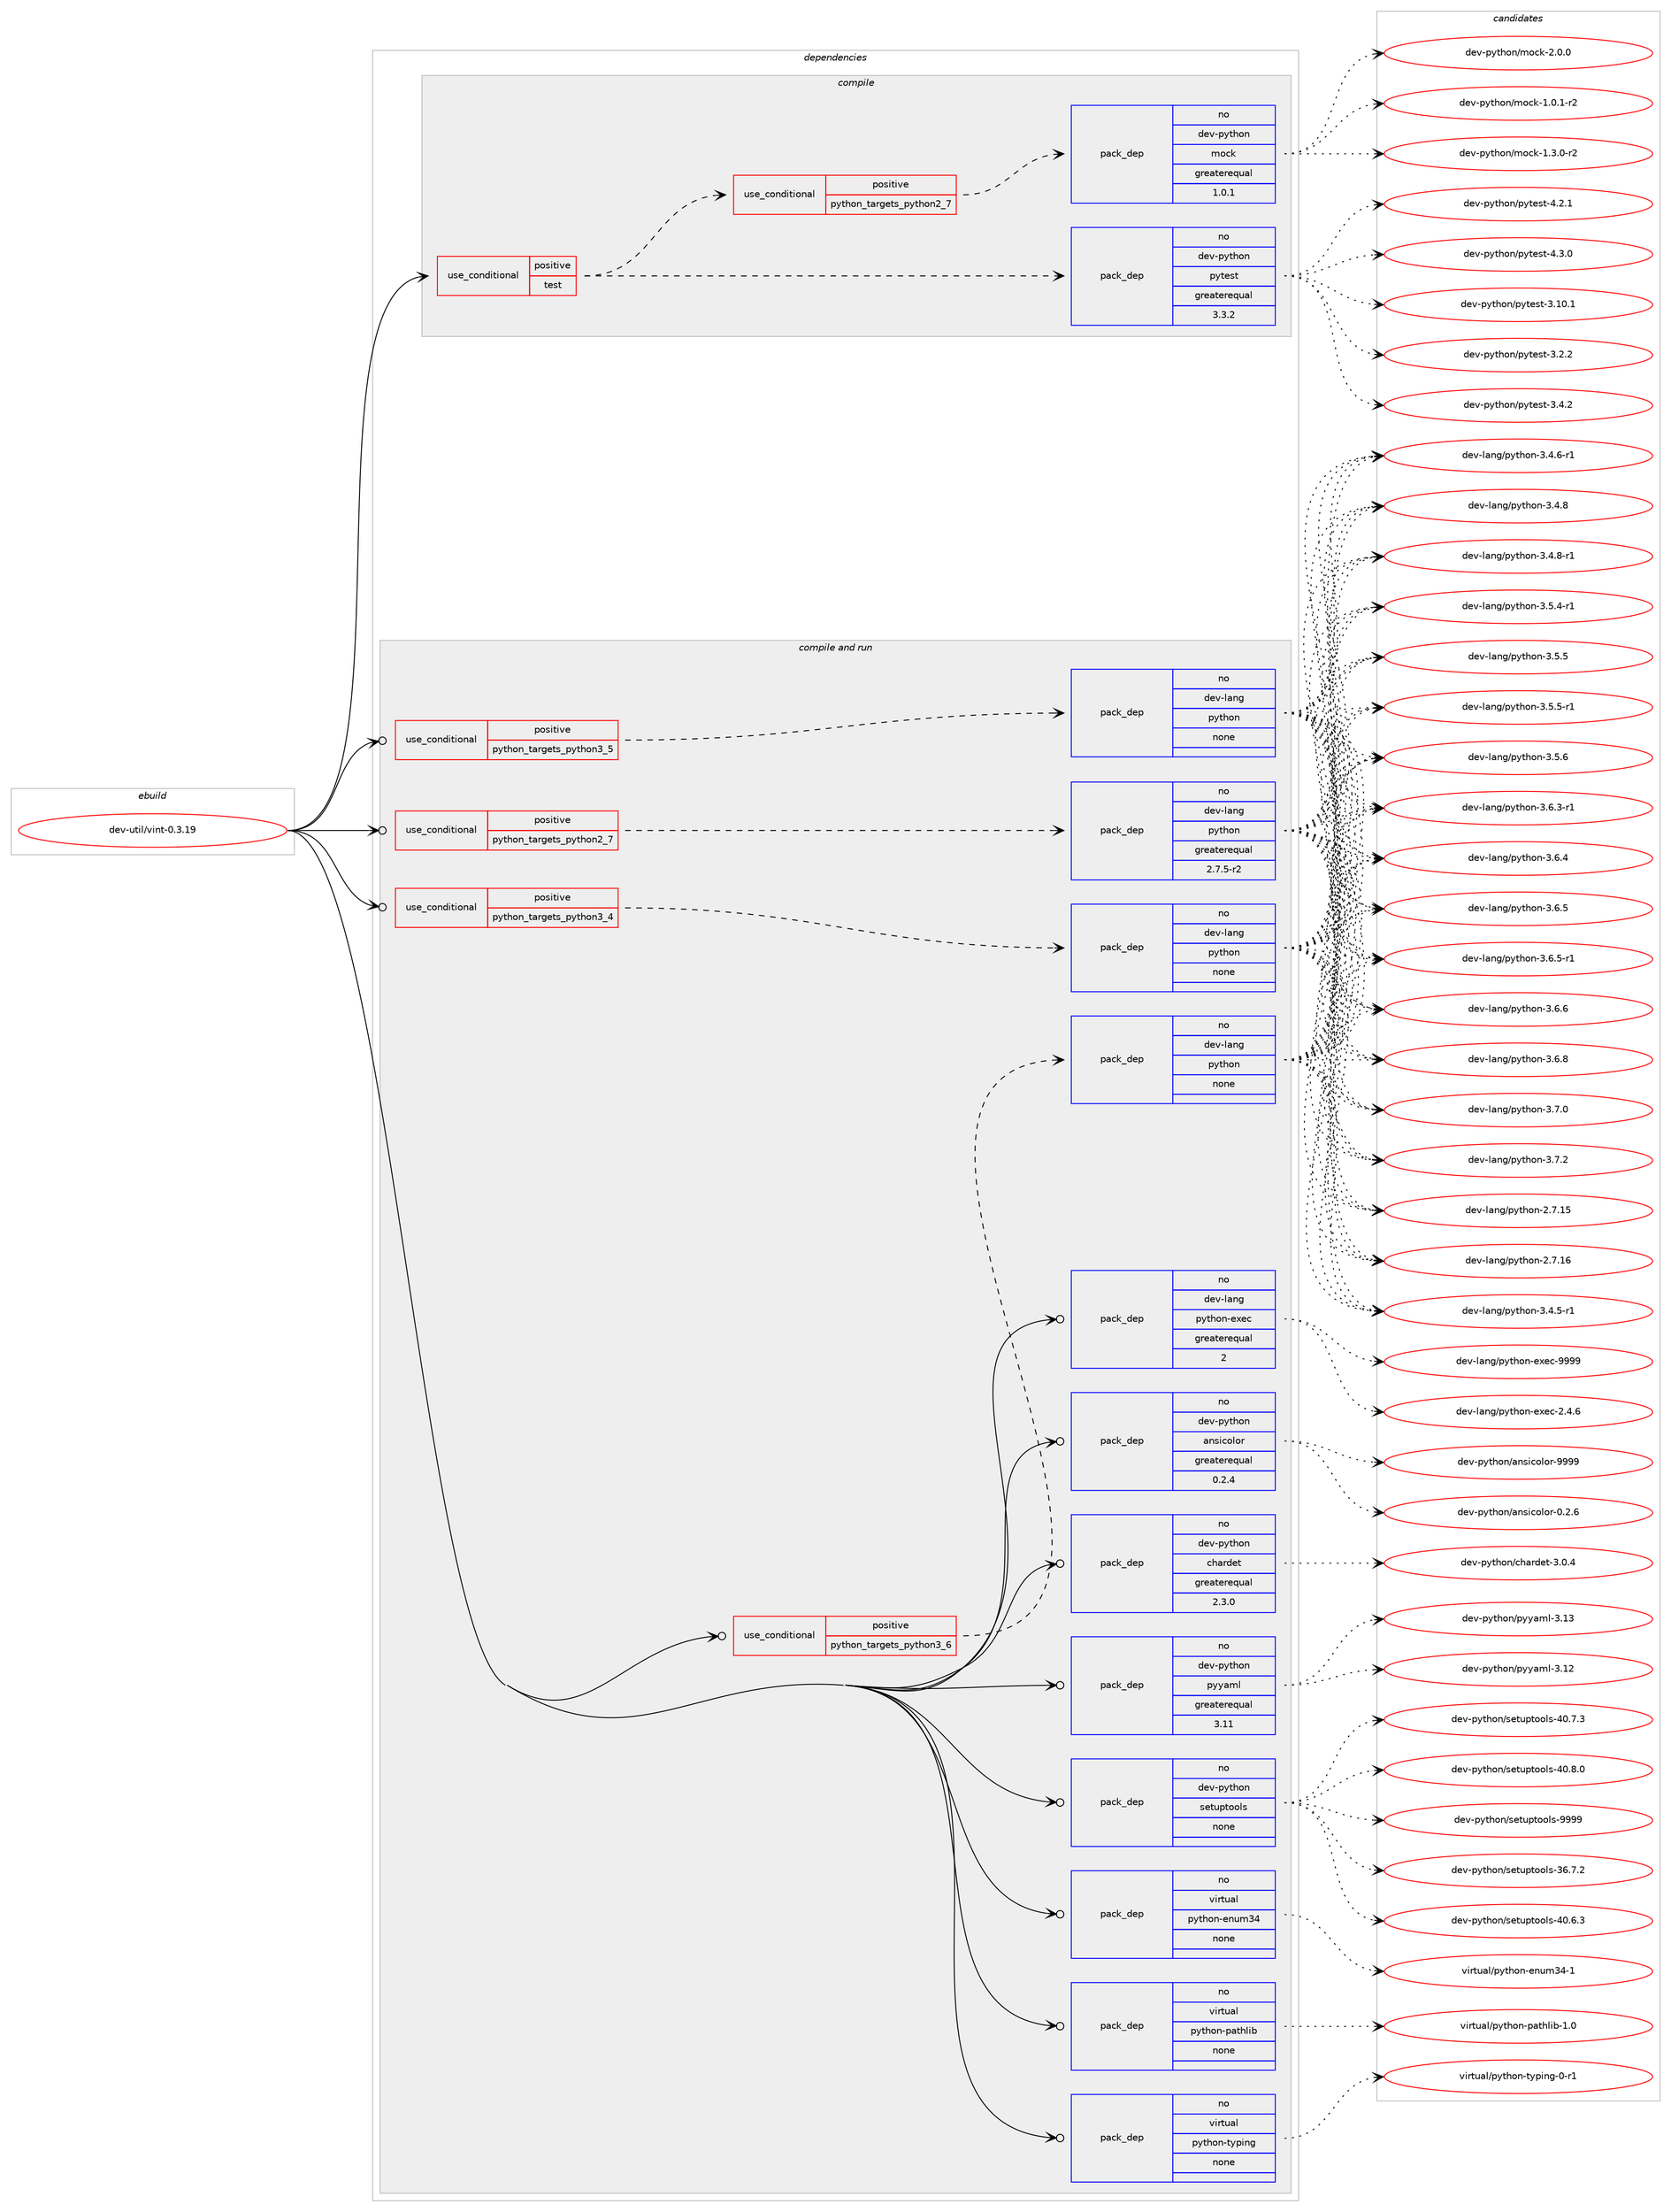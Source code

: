 digraph prolog {

# *************
# Graph options
# *************

newrank=true;
concentrate=true;
compound=true;
graph [rankdir=LR,fontname=Helvetica,fontsize=10,ranksep=1.5];#, ranksep=2.5, nodesep=0.2];
edge  [arrowhead=vee];
node  [fontname=Helvetica,fontsize=10];

# **********
# The ebuild
# **********

subgraph cluster_leftcol {
color=gray;
rank=same;
label=<<i>ebuild</i>>;
id [label="dev-util/vint-0.3.19", color=red, width=4, href="../dev-util/vint-0.3.19.svg"];
}

# ****************
# The dependencies
# ****************

subgraph cluster_midcol {
color=gray;
label=<<i>dependencies</i>>;
subgraph cluster_compile {
fillcolor="#eeeeee";
style=filled;
label=<<i>compile</i>>;
subgraph cond425218 {
dependency1549816 [label=<<TABLE BORDER="0" CELLBORDER="1" CELLSPACING="0" CELLPADDING="4"><TR><TD ROWSPAN="3" CELLPADDING="10">use_conditional</TD></TR><TR><TD>positive</TD></TR><TR><TD>test</TD></TR></TABLE>>, shape=none, color=red];
subgraph pack1100864 {
dependency1549817 [label=<<TABLE BORDER="0" CELLBORDER="1" CELLSPACING="0" CELLPADDING="4" WIDTH="220"><TR><TD ROWSPAN="6" CELLPADDING="30">pack_dep</TD></TR><TR><TD WIDTH="110">no</TD></TR><TR><TD>dev-python</TD></TR><TR><TD>pytest</TD></TR><TR><TD>greaterequal</TD></TR><TR><TD>3.3.2</TD></TR></TABLE>>, shape=none, color=blue];
}
dependency1549816:e -> dependency1549817:w [weight=20,style="dashed",arrowhead="vee"];
subgraph cond425219 {
dependency1549818 [label=<<TABLE BORDER="0" CELLBORDER="1" CELLSPACING="0" CELLPADDING="4"><TR><TD ROWSPAN="3" CELLPADDING="10">use_conditional</TD></TR><TR><TD>positive</TD></TR><TR><TD>python_targets_python2_7</TD></TR></TABLE>>, shape=none, color=red];
subgraph pack1100865 {
dependency1549819 [label=<<TABLE BORDER="0" CELLBORDER="1" CELLSPACING="0" CELLPADDING="4" WIDTH="220"><TR><TD ROWSPAN="6" CELLPADDING="30">pack_dep</TD></TR><TR><TD WIDTH="110">no</TD></TR><TR><TD>dev-python</TD></TR><TR><TD>mock</TD></TR><TR><TD>greaterequal</TD></TR><TR><TD>1.0.1</TD></TR></TABLE>>, shape=none, color=blue];
}
dependency1549818:e -> dependency1549819:w [weight=20,style="dashed",arrowhead="vee"];
}
dependency1549816:e -> dependency1549818:w [weight=20,style="dashed",arrowhead="vee"];
}
id:e -> dependency1549816:w [weight=20,style="solid",arrowhead="vee"];
}
subgraph cluster_compileandrun {
fillcolor="#eeeeee";
style=filled;
label=<<i>compile and run</i>>;
subgraph cond425220 {
dependency1549820 [label=<<TABLE BORDER="0" CELLBORDER="1" CELLSPACING="0" CELLPADDING="4"><TR><TD ROWSPAN="3" CELLPADDING="10">use_conditional</TD></TR><TR><TD>positive</TD></TR><TR><TD>python_targets_python2_7</TD></TR></TABLE>>, shape=none, color=red];
subgraph pack1100866 {
dependency1549821 [label=<<TABLE BORDER="0" CELLBORDER="1" CELLSPACING="0" CELLPADDING="4" WIDTH="220"><TR><TD ROWSPAN="6" CELLPADDING="30">pack_dep</TD></TR><TR><TD WIDTH="110">no</TD></TR><TR><TD>dev-lang</TD></TR><TR><TD>python</TD></TR><TR><TD>greaterequal</TD></TR><TR><TD>2.7.5-r2</TD></TR></TABLE>>, shape=none, color=blue];
}
dependency1549820:e -> dependency1549821:w [weight=20,style="dashed",arrowhead="vee"];
}
id:e -> dependency1549820:w [weight=20,style="solid",arrowhead="odotvee"];
subgraph cond425221 {
dependency1549822 [label=<<TABLE BORDER="0" CELLBORDER="1" CELLSPACING="0" CELLPADDING="4"><TR><TD ROWSPAN="3" CELLPADDING="10">use_conditional</TD></TR><TR><TD>positive</TD></TR><TR><TD>python_targets_python3_4</TD></TR></TABLE>>, shape=none, color=red];
subgraph pack1100867 {
dependency1549823 [label=<<TABLE BORDER="0" CELLBORDER="1" CELLSPACING="0" CELLPADDING="4" WIDTH="220"><TR><TD ROWSPAN="6" CELLPADDING="30">pack_dep</TD></TR><TR><TD WIDTH="110">no</TD></TR><TR><TD>dev-lang</TD></TR><TR><TD>python</TD></TR><TR><TD>none</TD></TR><TR><TD></TD></TR></TABLE>>, shape=none, color=blue];
}
dependency1549822:e -> dependency1549823:w [weight=20,style="dashed",arrowhead="vee"];
}
id:e -> dependency1549822:w [weight=20,style="solid",arrowhead="odotvee"];
subgraph cond425222 {
dependency1549824 [label=<<TABLE BORDER="0" CELLBORDER="1" CELLSPACING="0" CELLPADDING="4"><TR><TD ROWSPAN="3" CELLPADDING="10">use_conditional</TD></TR><TR><TD>positive</TD></TR><TR><TD>python_targets_python3_5</TD></TR></TABLE>>, shape=none, color=red];
subgraph pack1100868 {
dependency1549825 [label=<<TABLE BORDER="0" CELLBORDER="1" CELLSPACING="0" CELLPADDING="4" WIDTH="220"><TR><TD ROWSPAN="6" CELLPADDING="30">pack_dep</TD></TR><TR><TD WIDTH="110">no</TD></TR><TR><TD>dev-lang</TD></TR><TR><TD>python</TD></TR><TR><TD>none</TD></TR><TR><TD></TD></TR></TABLE>>, shape=none, color=blue];
}
dependency1549824:e -> dependency1549825:w [weight=20,style="dashed",arrowhead="vee"];
}
id:e -> dependency1549824:w [weight=20,style="solid",arrowhead="odotvee"];
subgraph cond425223 {
dependency1549826 [label=<<TABLE BORDER="0" CELLBORDER="1" CELLSPACING="0" CELLPADDING="4"><TR><TD ROWSPAN="3" CELLPADDING="10">use_conditional</TD></TR><TR><TD>positive</TD></TR><TR><TD>python_targets_python3_6</TD></TR></TABLE>>, shape=none, color=red];
subgraph pack1100869 {
dependency1549827 [label=<<TABLE BORDER="0" CELLBORDER="1" CELLSPACING="0" CELLPADDING="4" WIDTH="220"><TR><TD ROWSPAN="6" CELLPADDING="30">pack_dep</TD></TR><TR><TD WIDTH="110">no</TD></TR><TR><TD>dev-lang</TD></TR><TR><TD>python</TD></TR><TR><TD>none</TD></TR><TR><TD></TD></TR></TABLE>>, shape=none, color=blue];
}
dependency1549826:e -> dependency1549827:w [weight=20,style="dashed",arrowhead="vee"];
}
id:e -> dependency1549826:w [weight=20,style="solid",arrowhead="odotvee"];
subgraph pack1100870 {
dependency1549828 [label=<<TABLE BORDER="0" CELLBORDER="1" CELLSPACING="0" CELLPADDING="4" WIDTH="220"><TR><TD ROWSPAN="6" CELLPADDING="30">pack_dep</TD></TR><TR><TD WIDTH="110">no</TD></TR><TR><TD>dev-lang</TD></TR><TR><TD>python-exec</TD></TR><TR><TD>greaterequal</TD></TR><TR><TD>2</TD></TR></TABLE>>, shape=none, color=blue];
}
id:e -> dependency1549828:w [weight=20,style="solid",arrowhead="odotvee"];
subgraph pack1100871 {
dependency1549829 [label=<<TABLE BORDER="0" CELLBORDER="1" CELLSPACING="0" CELLPADDING="4" WIDTH="220"><TR><TD ROWSPAN="6" CELLPADDING="30">pack_dep</TD></TR><TR><TD WIDTH="110">no</TD></TR><TR><TD>dev-python</TD></TR><TR><TD>ansicolor</TD></TR><TR><TD>greaterequal</TD></TR><TR><TD>0.2.4</TD></TR></TABLE>>, shape=none, color=blue];
}
id:e -> dependency1549829:w [weight=20,style="solid",arrowhead="odotvee"];
subgraph pack1100872 {
dependency1549830 [label=<<TABLE BORDER="0" CELLBORDER="1" CELLSPACING="0" CELLPADDING="4" WIDTH="220"><TR><TD ROWSPAN="6" CELLPADDING="30">pack_dep</TD></TR><TR><TD WIDTH="110">no</TD></TR><TR><TD>dev-python</TD></TR><TR><TD>chardet</TD></TR><TR><TD>greaterequal</TD></TR><TR><TD>2.3.0</TD></TR></TABLE>>, shape=none, color=blue];
}
id:e -> dependency1549830:w [weight=20,style="solid",arrowhead="odotvee"];
subgraph pack1100873 {
dependency1549831 [label=<<TABLE BORDER="0" CELLBORDER="1" CELLSPACING="0" CELLPADDING="4" WIDTH="220"><TR><TD ROWSPAN="6" CELLPADDING="30">pack_dep</TD></TR><TR><TD WIDTH="110">no</TD></TR><TR><TD>dev-python</TD></TR><TR><TD>pyyaml</TD></TR><TR><TD>greaterequal</TD></TR><TR><TD>3.11</TD></TR></TABLE>>, shape=none, color=blue];
}
id:e -> dependency1549831:w [weight=20,style="solid",arrowhead="odotvee"];
subgraph pack1100874 {
dependency1549832 [label=<<TABLE BORDER="0" CELLBORDER="1" CELLSPACING="0" CELLPADDING="4" WIDTH="220"><TR><TD ROWSPAN="6" CELLPADDING="30">pack_dep</TD></TR><TR><TD WIDTH="110">no</TD></TR><TR><TD>dev-python</TD></TR><TR><TD>setuptools</TD></TR><TR><TD>none</TD></TR><TR><TD></TD></TR></TABLE>>, shape=none, color=blue];
}
id:e -> dependency1549832:w [weight=20,style="solid",arrowhead="odotvee"];
subgraph pack1100875 {
dependency1549833 [label=<<TABLE BORDER="0" CELLBORDER="1" CELLSPACING="0" CELLPADDING="4" WIDTH="220"><TR><TD ROWSPAN="6" CELLPADDING="30">pack_dep</TD></TR><TR><TD WIDTH="110">no</TD></TR><TR><TD>virtual</TD></TR><TR><TD>python-enum34</TD></TR><TR><TD>none</TD></TR><TR><TD></TD></TR></TABLE>>, shape=none, color=blue];
}
id:e -> dependency1549833:w [weight=20,style="solid",arrowhead="odotvee"];
subgraph pack1100876 {
dependency1549834 [label=<<TABLE BORDER="0" CELLBORDER="1" CELLSPACING="0" CELLPADDING="4" WIDTH="220"><TR><TD ROWSPAN="6" CELLPADDING="30">pack_dep</TD></TR><TR><TD WIDTH="110">no</TD></TR><TR><TD>virtual</TD></TR><TR><TD>python-pathlib</TD></TR><TR><TD>none</TD></TR><TR><TD></TD></TR></TABLE>>, shape=none, color=blue];
}
id:e -> dependency1549834:w [weight=20,style="solid",arrowhead="odotvee"];
subgraph pack1100877 {
dependency1549835 [label=<<TABLE BORDER="0" CELLBORDER="1" CELLSPACING="0" CELLPADDING="4" WIDTH="220"><TR><TD ROWSPAN="6" CELLPADDING="30">pack_dep</TD></TR><TR><TD WIDTH="110">no</TD></TR><TR><TD>virtual</TD></TR><TR><TD>python-typing</TD></TR><TR><TD>none</TD></TR><TR><TD></TD></TR></TABLE>>, shape=none, color=blue];
}
id:e -> dependency1549835:w [weight=20,style="solid",arrowhead="odotvee"];
}
subgraph cluster_run {
fillcolor="#eeeeee";
style=filled;
label=<<i>run</i>>;
}
}

# **************
# The candidates
# **************

subgraph cluster_choices {
rank=same;
color=gray;
label=<<i>candidates</i>>;

subgraph choice1100864 {
color=black;
nodesep=1;
choice100101118451121211161041111104711212111610111511645514649484649 [label="dev-python/pytest-3.10.1", color=red, width=4,href="../dev-python/pytest-3.10.1.svg"];
choice1001011184511212111610411111047112121116101115116455146504650 [label="dev-python/pytest-3.2.2", color=red, width=4,href="../dev-python/pytest-3.2.2.svg"];
choice1001011184511212111610411111047112121116101115116455146524650 [label="dev-python/pytest-3.4.2", color=red, width=4,href="../dev-python/pytest-3.4.2.svg"];
choice1001011184511212111610411111047112121116101115116455246504649 [label="dev-python/pytest-4.2.1", color=red, width=4,href="../dev-python/pytest-4.2.1.svg"];
choice1001011184511212111610411111047112121116101115116455246514648 [label="dev-python/pytest-4.3.0", color=red, width=4,href="../dev-python/pytest-4.3.0.svg"];
dependency1549817:e -> choice100101118451121211161041111104711212111610111511645514649484649:w [style=dotted,weight="100"];
dependency1549817:e -> choice1001011184511212111610411111047112121116101115116455146504650:w [style=dotted,weight="100"];
dependency1549817:e -> choice1001011184511212111610411111047112121116101115116455146524650:w [style=dotted,weight="100"];
dependency1549817:e -> choice1001011184511212111610411111047112121116101115116455246504649:w [style=dotted,weight="100"];
dependency1549817:e -> choice1001011184511212111610411111047112121116101115116455246514648:w [style=dotted,weight="100"];
}
subgraph choice1100865 {
color=black;
nodesep=1;
choice1001011184511212111610411111047109111991074549464846494511450 [label="dev-python/mock-1.0.1-r2", color=red, width=4,href="../dev-python/mock-1.0.1-r2.svg"];
choice1001011184511212111610411111047109111991074549465146484511450 [label="dev-python/mock-1.3.0-r2", color=red, width=4,href="../dev-python/mock-1.3.0-r2.svg"];
choice100101118451121211161041111104710911199107455046484648 [label="dev-python/mock-2.0.0", color=red, width=4,href="../dev-python/mock-2.0.0.svg"];
dependency1549819:e -> choice1001011184511212111610411111047109111991074549464846494511450:w [style=dotted,weight="100"];
dependency1549819:e -> choice1001011184511212111610411111047109111991074549465146484511450:w [style=dotted,weight="100"];
dependency1549819:e -> choice100101118451121211161041111104710911199107455046484648:w [style=dotted,weight="100"];
}
subgraph choice1100866 {
color=black;
nodesep=1;
choice10010111845108971101034711212111610411111045504655464953 [label="dev-lang/python-2.7.15", color=red, width=4,href="../dev-lang/python-2.7.15.svg"];
choice10010111845108971101034711212111610411111045504655464954 [label="dev-lang/python-2.7.16", color=red, width=4,href="../dev-lang/python-2.7.16.svg"];
choice1001011184510897110103471121211161041111104551465246534511449 [label="dev-lang/python-3.4.5-r1", color=red, width=4,href="../dev-lang/python-3.4.5-r1.svg"];
choice1001011184510897110103471121211161041111104551465246544511449 [label="dev-lang/python-3.4.6-r1", color=red, width=4,href="../dev-lang/python-3.4.6-r1.svg"];
choice100101118451089711010347112121116104111110455146524656 [label="dev-lang/python-3.4.8", color=red, width=4,href="../dev-lang/python-3.4.8.svg"];
choice1001011184510897110103471121211161041111104551465246564511449 [label="dev-lang/python-3.4.8-r1", color=red, width=4,href="../dev-lang/python-3.4.8-r1.svg"];
choice1001011184510897110103471121211161041111104551465346524511449 [label="dev-lang/python-3.5.4-r1", color=red, width=4,href="../dev-lang/python-3.5.4-r1.svg"];
choice100101118451089711010347112121116104111110455146534653 [label="dev-lang/python-3.5.5", color=red, width=4,href="../dev-lang/python-3.5.5.svg"];
choice1001011184510897110103471121211161041111104551465346534511449 [label="dev-lang/python-3.5.5-r1", color=red, width=4,href="../dev-lang/python-3.5.5-r1.svg"];
choice100101118451089711010347112121116104111110455146534654 [label="dev-lang/python-3.5.6", color=red, width=4,href="../dev-lang/python-3.5.6.svg"];
choice1001011184510897110103471121211161041111104551465446514511449 [label="dev-lang/python-3.6.3-r1", color=red, width=4,href="../dev-lang/python-3.6.3-r1.svg"];
choice100101118451089711010347112121116104111110455146544652 [label="dev-lang/python-3.6.4", color=red, width=4,href="../dev-lang/python-3.6.4.svg"];
choice100101118451089711010347112121116104111110455146544653 [label="dev-lang/python-3.6.5", color=red, width=4,href="../dev-lang/python-3.6.5.svg"];
choice1001011184510897110103471121211161041111104551465446534511449 [label="dev-lang/python-3.6.5-r1", color=red, width=4,href="../dev-lang/python-3.6.5-r1.svg"];
choice100101118451089711010347112121116104111110455146544654 [label="dev-lang/python-3.6.6", color=red, width=4,href="../dev-lang/python-3.6.6.svg"];
choice100101118451089711010347112121116104111110455146544656 [label="dev-lang/python-3.6.8", color=red, width=4,href="../dev-lang/python-3.6.8.svg"];
choice100101118451089711010347112121116104111110455146554648 [label="dev-lang/python-3.7.0", color=red, width=4,href="../dev-lang/python-3.7.0.svg"];
choice100101118451089711010347112121116104111110455146554650 [label="dev-lang/python-3.7.2", color=red, width=4,href="../dev-lang/python-3.7.2.svg"];
dependency1549821:e -> choice10010111845108971101034711212111610411111045504655464953:w [style=dotted,weight="100"];
dependency1549821:e -> choice10010111845108971101034711212111610411111045504655464954:w [style=dotted,weight="100"];
dependency1549821:e -> choice1001011184510897110103471121211161041111104551465246534511449:w [style=dotted,weight="100"];
dependency1549821:e -> choice1001011184510897110103471121211161041111104551465246544511449:w [style=dotted,weight="100"];
dependency1549821:e -> choice100101118451089711010347112121116104111110455146524656:w [style=dotted,weight="100"];
dependency1549821:e -> choice1001011184510897110103471121211161041111104551465246564511449:w [style=dotted,weight="100"];
dependency1549821:e -> choice1001011184510897110103471121211161041111104551465346524511449:w [style=dotted,weight="100"];
dependency1549821:e -> choice100101118451089711010347112121116104111110455146534653:w [style=dotted,weight="100"];
dependency1549821:e -> choice1001011184510897110103471121211161041111104551465346534511449:w [style=dotted,weight="100"];
dependency1549821:e -> choice100101118451089711010347112121116104111110455146534654:w [style=dotted,weight="100"];
dependency1549821:e -> choice1001011184510897110103471121211161041111104551465446514511449:w [style=dotted,weight="100"];
dependency1549821:e -> choice100101118451089711010347112121116104111110455146544652:w [style=dotted,weight="100"];
dependency1549821:e -> choice100101118451089711010347112121116104111110455146544653:w [style=dotted,weight="100"];
dependency1549821:e -> choice1001011184510897110103471121211161041111104551465446534511449:w [style=dotted,weight="100"];
dependency1549821:e -> choice100101118451089711010347112121116104111110455146544654:w [style=dotted,weight="100"];
dependency1549821:e -> choice100101118451089711010347112121116104111110455146544656:w [style=dotted,weight="100"];
dependency1549821:e -> choice100101118451089711010347112121116104111110455146554648:w [style=dotted,weight="100"];
dependency1549821:e -> choice100101118451089711010347112121116104111110455146554650:w [style=dotted,weight="100"];
}
subgraph choice1100867 {
color=black;
nodesep=1;
choice10010111845108971101034711212111610411111045504655464953 [label="dev-lang/python-2.7.15", color=red, width=4,href="../dev-lang/python-2.7.15.svg"];
choice10010111845108971101034711212111610411111045504655464954 [label="dev-lang/python-2.7.16", color=red, width=4,href="../dev-lang/python-2.7.16.svg"];
choice1001011184510897110103471121211161041111104551465246534511449 [label="dev-lang/python-3.4.5-r1", color=red, width=4,href="../dev-lang/python-3.4.5-r1.svg"];
choice1001011184510897110103471121211161041111104551465246544511449 [label="dev-lang/python-3.4.6-r1", color=red, width=4,href="../dev-lang/python-3.4.6-r1.svg"];
choice100101118451089711010347112121116104111110455146524656 [label="dev-lang/python-3.4.8", color=red, width=4,href="../dev-lang/python-3.4.8.svg"];
choice1001011184510897110103471121211161041111104551465246564511449 [label="dev-lang/python-3.4.8-r1", color=red, width=4,href="../dev-lang/python-3.4.8-r1.svg"];
choice1001011184510897110103471121211161041111104551465346524511449 [label="dev-lang/python-3.5.4-r1", color=red, width=4,href="../dev-lang/python-3.5.4-r1.svg"];
choice100101118451089711010347112121116104111110455146534653 [label="dev-lang/python-3.5.5", color=red, width=4,href="../dev-lang/python-3.5.5.svg"];
choice1001011184510897110103471121211161041111104551465346534511449 [label="dev-lang/python-3.5.5-r1", color=red, width=4,href="../dev-lang/python-3.5.5-r1.svg"];
choice100101118451089711010347112121116104111110455146534654 [label="dev-lang/python-3.5.6", color=red, width=4,href="../dev-lang/python-3.5.6.svg"];
choice1001011184510897110103471121211161041111104551465446514511449 [label="dev-lang/python-3.6.3-r1", color=red, width=4,href="../dev-lang/python-3.6.3-r1.svg"];
choice100101118451089711010347112121116104111110455146544652 [label="dev-lang/python-3.6.4", color=red, width=4,href="../dev-lang/python-3.6.4.svg"];
choice100101118451089711010347112121116104111110455146544653 [label="dev-lang/python-3.6.5", color=red, width=4,href="../dev-lang/python-3.6.5.svg"];
choice1001011184510897110103471121211161041111104551465446534511449 [label="dev-lang/python-3.6.5-r1", color=red, width=4,href="../dev-lang/python-3.6.5-r1.svg"];
choice100101118451089711010347112121116104111110455146544654 [label="dev-lang/python-3.6.6", color=red, width=4,href="../dev-lang/python-3.6.6.svg"];
choice100101118451089711010347112121116104111110455146544656 [label="dev-lang/python-3.6.8", color=red, width=4,href="../dev-lang/python-3.6.8.svg"];
choice100101118451089711010347112121116104111110455146554648 [label="dev-lang/python-3.7.0", color=red, width=4,href="../dev-lang/python-3.7.0.svg"];
choice100101118451089711010347112121116104111110455146554650 [label="dev-lang/python-3.7.2", color=red, width=4,href="../dev-lang/python-3.7.2.svg"];
dependency1549823:e -> choice10010111845108971101034711212111610411111045504655464953:w [style=dotted,weight="100"];
dependency1549823:e -> choice10010111845108971101034711212111610411111045504655464954:w [style=dotted,weight="100"];
dependency1549823:e -> choice1001011184510897110103471121211161041111104551465246534511449:w [style=dotted,weight="100"];
dependency1549823:e -> choice1001011184510897110103471121211161041111104551465246544511449:w [style=dotted,weight="100"];
dependency1549823:e -> choice100101118451089711010347112121116104111110455146524656:w [style=dotted,weight="100"];
dependency1549823:e -> choice1001011184510897110103471121211161041111104551465246564511449:w [style=dotted,weight="100"];
dependency1549823:e -> choice1001011184510897110103471121211161041111104551465346524511449:w [style=dotted,weight="100"];
dependency1549823:e -> choice100101118451089711010347112121116104111110455146534653:w [style=dotted,weight="100"];
dependency1549823:e -> choice1001011184510897110103471121211161041111104551465346534511449:w [style=dotted,weight="100"];
dependency1549823:e -> choice100101118451089711010347112121116104111110455146534654:w [style=dotted,weight="100"];
dependency1549823:e -> choice1001011184510897110103471121211161041111104551465446514511449:w [style=dotted,weight="100"];
dependency1549823:e -> choice100101118451089711010347112121116104111110455146544652:w [style=dotted,weight="100"];
dependency1549823:e -> choice100101118451089711010347112121116104111110455146544653:w [style=dotted,weight="100"];
dependency1549823:e -> choice1001011184510897110103471121211161041111104551465446534511449:w [style=dotted,weight="100"];
dependency1549823:e -> choice100101118451089711010347112121116104111110455146544654:w [style=dotted,weight="100"];
dependency1549823:e -> choice100101118451089711010347112121116104111110455146544656:w [style=dotted,weight="100"];
dependency1549823:e -> choice100101118451089711010347112121116104111110455146554648:w [style=dotted,weight="100"];
dependency1549823:e -> choice100101118451089711010347112121116104111110455146554650:w [style=dotted,weight="100"];
}
subgraph choice1100868 {
color=black;
nodesep=1;
choice10010111845108971101034711212111610411111045504655464953 [label="dev-lang/python-2.7.15", color=red, width=4,href="../dev-lang/python-2.7.15.svg"];
choice10010111845108971101034711212111610411111045504655464954 [label="dev-lang/python-2.7.16", color=red, width=4,href="../dev-lang/python-2.7.16.svg"];
choice1001011184510897110103471121211161041111104551465246534511449 [label="dev-lang/python-3.4.5-r1", color=red, width=4,href="../dev-lang/python-3.4.5-r1.svg"];
choice1001011184510897110103471121211161041111104551465246544511449 [label="dev-lang/python-3.4.6-r1", color=red, width=4,href="../dev-lang/python-3.4.6-r1.svg"];
choice100101118451089711010347112121116104111110455146524656 [label="dev-lang/python-3.4.8", color=red, width=4,href="../dev-lang/python-3.4.8.svg"];
choice1001011184510897110103471121211161041111104551465246564511449 [label="dev-lang/python-3.4.8-r1", color=red, width=4,href="../dev-lang/python-3.4.8-r1.svg"];
choice1001011184510897110103471121211161041111104551465346524511449 [label="dev-lang/python-3.5.4-r1", color=red, width=4,href="../dev-lang/python-3.5.4-r1.svg"];
choice100101118451089711010347112121116104111110455146534653 [label="dev-lang/python-3.5.5", color=red, width=4,href="../dev-lang/python-3.5.5.svg"];
choice1001011184510897110103471121211161041111104551465346534511449 [label="dev-lang/python-3.5.5-r1", color=red, width=4,href="../dev-lang/python-3.5.5-r1.svg"];
choice100101118451089711010347112121116104111110455146534654 [label="dev-lang/python-3.5.6", color=red, width=4,href="../dev-lang/python-3.5.6.svg"];
choice1001011184510897110103471121211161041111104551465446514511449 [label="dev-lang/python-3.6.3-r1", color=red, width=4,href="../dev-lang/python-3.6.3-r1.svg"];
choice100101118451089711010347112121116104111110455146544652 [label="dev-lang/python-3.6.4", color=red, width=4,href="../dev-lang/python-3.6.4.svg"];
choice100101118451089711010347112121116104111110455146544653 [label="dev-lang/python-3.6.5", color=red, width=4,href="../dev-lang/python-3.6.5.svg"];
choice1001011184510897110103471121211161041111104551465446534511449 [label="dev-lang/python-3.6.5-r1", color=red, width=4,href="../dev-lang/python-3.6.5-r1.svg"];
choice100101118451089711010347112121116104111110455146544654 [label="dev-lang/python-3.6.6", color=red, width=4,href="../dev-lang/python-3.6.6.svg"];
choice100101118451089711010347112121116104111110455146544656 [label="dev-lang/python-3.6.8", color=red, width=4,href="../dev-lang/python-3.6.8.svg"];
choice100101118451089711010347112121116104111110455146554648 [label="dev-lang/python-3.7.0", color=red, width=4,href="../dev-lang/python-3.7.0.svg"];
choice100101118451089711010347112121116104111110455146554650 [label="dev-lang/python-3.7.2", color=red, width=4,href="../dev-lang/python-3.7.2.svg"];
dependency1549825:e -> choice10010111845108971101034711212111610411111045504655464953:w [style=dotted,weight="100"];
dependency1549825:e -> choice10010111845108971101034711212111610411111045504655464954:w [style=dotted,weight="100"];
dependency1549825:e -> choice1001011184510897110103471121211161041111104551465246534511449:w [style=dotted,weight="100"];
dependency1549825:e -> choice1001011184510897110103471121211161041111104551465246544511449:w [style=dotted,weight="100"];
dependency1549825:e -> choice100101118451089711010347112121116104111110455146524656:w [style=dotted,weight="100"];
dependency1549825:e -> choice1001011184510897110103471121211161041111104551465246564511449:w [style=dotted,weight="100"];
dependency1549825:e -> choice1001011184510897110103471121211161041111104551465346524511449:w [style=dotted,weight="100"];
dependency1549825:e -> choice100101118451089711010347112121116104111110455146534653:w [style=dotted,weight="100"];
dependency1549825:e -> choice1001011184510897110103471121211161041111104551465346534511449:w [style=dotted,weight="100"];
dependency1549825:e -> choice100101118451089711010347112121116104111110455146534654:w [style=dotted,weight="100"];
dependency1549825:e -> choice1001011184510897110103471121211161041111104551465446514511449:w [style=dotted,weight="100"];
dependency1549825:e -> choice100101118451089711010347112121116104111110455146544652:w [style=dotted,weight="100"];
dependency1549825:e -> choice100101118451089711010347112121116104111110455146544653:w [style=dotted,weight="100"];
dependency1549825:e -> choice1001011184510897110103471121211161041111104551465446534511449:w [style=dotted,weight="100"];
dependency1549825:e -> choice100101118451089711010347112121116104111110455146544654:w [style=dotted,weight="100"];
dependency1549825:e -> choice100101118451089711010347112121116104111110455146544656:w [style=dotted,weight="100"];
dependency1549825:e -> choice100101118451089711010347112121116104111110455146554648:w [style=dotted,weight="100"];
dependency1549825:e -> choice100101118451089711010347112121116104111110455146554650:w [style=dotted,weight="100"];
}
subgraph choice1100869 {
color=black;
nodesep=1;
choice10010111845108971101034711212111610411111045504655464953 [label="dev-lang/python-2.7.15", color=red, width=4,href="../dev-lang/python-2.7.15.svg"];
choice10010111845108971101034711212111610411111045504655464954 [label="dev-lang/python-2.7.16", color=red, width=4,href="../dev-lang/python-2.7.16.svg"];
choice1001011184510897110103471121211161041111104551465246534511449 [label="dev-lang/python-3.4.5-r1", color=red, width=4,href="../dev-lang/python-3.4.5-r1.svg"];
choice1001011184510897110103471121211161041111104551465246544511449 [label="dev-lang/python-3.4.6-r1", color=red, width=4,href="../dev-lang/python-3.4.6-r1.svg"];
choice100101118451089711010347112121116104111110455146524656 [label="dev-lang/python-3.4.8", color=red, width=4,href="../dev-lang/python-3.4.8.svg"];
choice1001011184510897110103471121211161041111104551465246564511449 [label="dev-lang/python-3.4.8-r1", color=red, width=4,href="../dev-lang/python-3.4.8-r1.svg"];
choice1001011184510897110103471121211161041111104551465346524511449 [label="dev-lang/python-3.5.4-r1", color=red, width=4,href="../dev-lang/python-3.5.4-r1.svg"];
choice100101118451089711010347112121116104111110455146534653 [label="dev-lang/python-3.5.5", color=red, width=4,href="../dev-lang/python-3.5.5.svg"];
choice1001011184510897110103471121211161041111104551465346534511449 [label="dev-lang/python-3.5.5-r1", color=red, width=4,href="../dev-lang/python-3.5.5-r1.svg"];
choice100101118451089711010347112121116104111110455146534654 [label="dev-lang/python-3.5.6", color=red, width=4,href="../dev-lang/python-3.5.6.svg"];
choice1001011184510897110103471121211161041111104551465446514511449 [label="dev-lang/python-3.6.3-r1", color=red, width=4,href="../dev-lang/python-3.6.3-r1.svg"];
choice100101118451089711010347112121116104111110455146544652 [label="dev-lang/python-3.6.4", color=red, width=4,href="../dev-lang/python-3.6.4.svg"];
choice100101118451089711010347112121116104111110455146544653 [label="dev-lang/python-3.6.5", color=red, width=4,href="../dev-lang/python-3.6.5.svg"];
choice1001011184510897110103471121211161041111104551465446534511449 [label="dev-lang/python-3.6.5-r1", color=red, width=4,href="../dev-lang/python-3.6.5-r1.svg"];
choice100101118451089711010347112121116104111110455146544654 [label="dev-lang/python-3.6.6", color=red, width=4,href="../dev-lang/python-3.6.6.svg"];
choice100101118451089711010347112121116104111110455146544656 [label="dev-lang/python-3.6.8", color=red, width=4,href="../dev-lang/python-3.6.8.svg"];
choice100101118451089711010347112121116104111110455146554648 [label="dev-lang/python-3.7.0", color=red, width=4,href="../dev-lang/python-3.7.0.svg"];
choice100101118451089711010347112121116104111110455146554650 [label="dev-lang/python-3.7.2", color=red, width=4,href="../dev-lang/python-3.7.2.svg"];
dependency1549827:e -> choice10010111845108971101034711212111610411111045504655464953:w [style=dotted,weight="100"];
dependency1549827:e -> choice10010111845108971101034711212111610411111045504655464954:w [style=dotted,weight="100"];
dependency1549827:e -> choice1001011184510897110103471121211161041111104551465246534511449:w [style=dotted,weight="100"];
dependency1549827:e -> choice1001011184510897110103471121211161041111104551465246544511449:w [style=dotted,weight="100"];
dependency1549827:e -> choice100101118451089711010347112121116104111110455146524656:w [style=dotted,weight="100"];
dependency1549827:e -> choice1001011184510897110103471121211161041111104551465246564511449:w [style=dotted,weight="100"];
dependency1549827:e -> choice1001011184510897110103471121211161041111104551465346524511449:w [style=dotted,weight="100"];
dependency1549827:e -> choice100101118451089711010347112121116104111110455146534653:w [style=dotted,weight="100"];
dependency1549827:e -> choice1001011184510897110103471121211161041111104551465346534511449:w [style=dotted,weight="100"];
dependency1549827:e -> choice100101118451089711010347112121116104111110455146534654:w [style=dotted,weight="100"];
dependency1549827:e -> choice1001011184510897110103471121211161041111104551465446514511449:w [style=dotted,weight="100"];
dependency1549827:e -> choice100101118451089711010347112121116104111110455146544652:w [style=dotted,weight="100"];
dependency1549827:e -> choice100101118451089711010347112121116104111110455146544653:w [style=dotted,weight="100"];
dependency1549827:e -> choice1001011184510897110103471121211161041111104551465446534511449:w [style=dotted,weight="100"];
dependency1549827:e -> choice100101118451089711010347112121116104111110455146544654:w [style=dotted,weight="100"];
dependency1549827:e -> choice100101118451089711010347112121116104111110455146544656:w [style=dotted,weight="100"];
dependency1549827:e -> choice100101118451089711010347112121116104111110455146554648:w [style=dotted,weight="100"];
dependency1549827:e -> choice100101118451089711010347112121116104111110455146554650:w [style=dotted,weight="100"];
}
subgraph choice1100870 {
color=black;
nodesep=1;
choice1001011184510897110103471121211161041111104510112010199455046524654 [label="dev-lang/python-exec-2.4.6", color=red, width=4,href="../dev-lang/python-exec-2.4.6.svg"];
choice10010111845108971101034711212111610411111045101120101994557575757 [label="dev-lang/python-exec-9999", color=red, width=4,href="../dev-lang/python-exec-9999.svg"];
dependency1549828:e -> choice1001011184510897110103471121211161041111104510112010199455046524654:w [style=dotted,weight="100"];
dependency1549828:e -> choice10010111845108971101034711212111610411111045101120101994557575757:w [style=dotted,weight="100"];
}
subgraph choice1100871 {
color=black;
nodesep=1;
choice10010111845112121116104111110479711011510599111108111114454846504654 [label="dev-python/ansicolor-0.2.6", color=red, width=4,href="../dev-python/ansicolor-0.2.6.svg"];
choice100101118451121211161041111104797110115105991111081111144557575757 [label="dev-python/ansicolor-9999", color=red, width=4,href="../dev-python/ansicolor-9999.svg"];
dependency1549829:e -> choice10010111845112121116104111110479711011510599111108111114454846504654:w [style=dotted,weight="100"];
dependency1549829:e -> choice100101118451121211161041111104797110115105991111081111144557575757:w [style=dotted,weight="100"];
}
subgraph choice1100872 {
color=black;
nodesep=1;
choice10010111845112121116104111110479910497114100101116455146484652 [label="dev-python/chardet-3.0.4", color=red, width=4,href="../dev-python/chardet-3.0.4.svg"];
dependency1549830:e -> choice10010111845112121116104111110479910497114100101116455146484652:w [style=dotted,weight="100"];
}
subgraph choice1100873 {
color=black;
nodesep=1;
choice1001011184511212111610411111047112121121971091084551464950 [label="dev-python/pyyaml-3.12", color=red, width=4,href="../dev-python/pyyaml-3.12.svg"];
choice1001011184511212111610411111047112121121971091084551464951 [label="dev-python/pyyaml-3.13", color=red, width=4,href="../dev-python/pyyaml-3.13.svg"];
dependency1549831:e -> choice1001011184511212111610411111047112121121971091084551464950:w [style=dotted,weight="100"];
dependency1549831:e -> choice1001011184511212111610411111047112121121971091084551464951:w [style=dotted,weight="100"];
}
subgraph choice1100874 {
color=black;
nodesep=1;
choice100101118451121211161041111104711510111611711211611111110811545515446554650 [label="dev-python/setuptools-36.7.2", color=red, width=4,href="../dev-python/setuptools-36.7.2.svg"];
choice100101118451121211161041111104711510111611711211611111110811545524846544651 [label="dev-python/setuptools-40.6.3", color=red, width=4,href="../dev-python/setuptools-40.6.3.svg"];
choice100101118451121211161041111104711510111611711211611111110811545524846554651 [label="dev-python/setuptools-40.7.3", color=red, width=4,href="../dev-python/setuptools-40.7.3.svg"];
choice100101118451121211161041111104711510111611711211611111110811545524846564648 [label="dev-python/setuptools-40.8.0", color=red, width=4,href="../dev-python/setuptools-40.8.0.svg"];
choice10010111845112121116104111110471151011161171121161111111081154557575757 [label="dev-python/setuptools-9999", color=red, width=4,href="../dev-python/setuptools-9999.svg"];
dependency1549832:e -> choice100101118451121211161041111104711510111611711211611111110811545515446554650:w [style=dotted,weight="100"];
dependency1549832:e -> choice100101118451121211161041111104711510111611711211611111110811545524846544651:w [style=dotted,weight="100"];
dependency1549832:e -> choice100101118451121211161041111104711510111611711211611111110811545524846554651:w [style=dotted,weight="100"];
dependency1549832:e -> choice100101118451121211161041111104711510111611711211611111110811545524846564648:w [style=dotted,weight="100"];
dependency1549832:e -> choice10010111845112121116104111110471151011161171121161111111081154557575757:w [style=dotted,weight="100"];
}
subgraph choice1100875 {
color=black;
nodesep=1;
choice11810511411611797108471121211161041111104510111011710951524549 [label="virtual/python-enum34-1", color=red, width=4,href="../virtual/python-enum34-1.svg"];
dependency1549833:e -> choice11810511411611797108471121211161041111104510111011710951524549:w [style=dotted,weight="100"];
}
subgraph choice1100876 {
color=black;
nodesep=1;
choice118105114116117971084711212111610411111045112971161041081059845494648 [label="virtual/python-pathlib-1.0", color=red, width=4,href="../virtual/python-pathlib-1.0.svg"];
dependency1549834:e -> choice118105114116117971084711212111610411111045112971161041081059845494648:w [style=dotted,weight="100"];
}
subgraph choice1100877 {
color=black;
nodesep=1;
choice11810511411611797108471121211161041111104511612111210511010345484511449 [label="virtual/python-typing-0-r1", color=red, width=4,href="../virtual/python-typing-0-r1.svg"];
dependency1549835:e -> choice11810511411611797108471121211161041111104511612111210511010345484511449:w [style=dotted,weight="100"];
}
}

}
